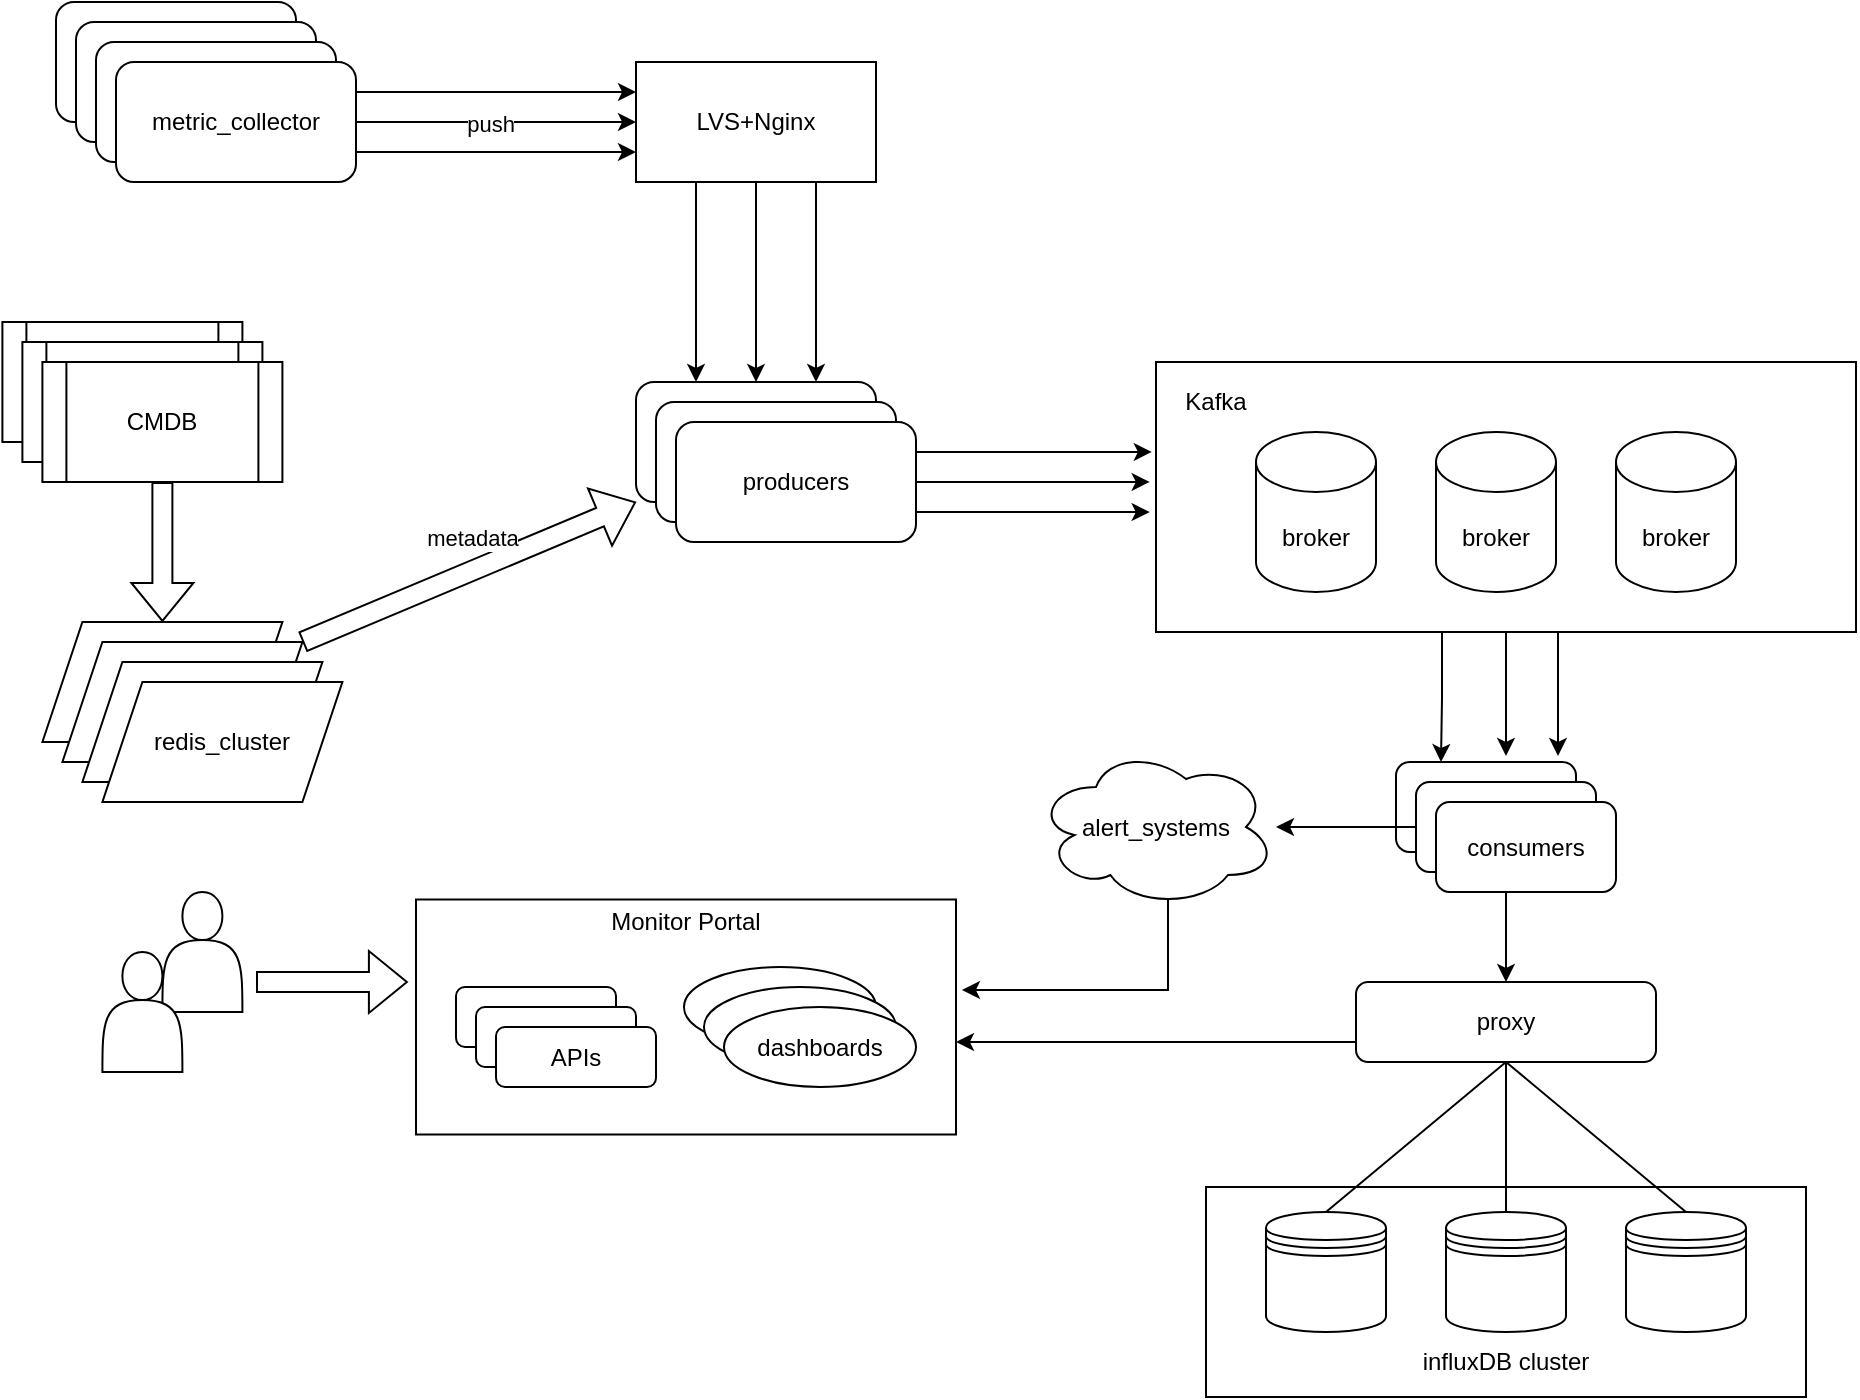 <mxfile version="18.1.3" type="github">
  <diagram id="axUKhrK0p_ziW7-8h0Oz" name="第 1 页">
    <mxGraphModel dx="1018" dy="689" grid="1" gridSize="10" guides="1" tooltips="1" connect="1" arrows="1" fold="1" page="1" pageScale="1" pageWidth="827" pageHeight="1169" math="0" shadow="0">
      <root>
        <mxCell id="0" />
        <mxCell id="1" parent="0" />
        <mxCell id="WhgtrhslCeg2YoSa1LSP-82" value="" style="rounded=0;whiteSpace=wrap;html=1;" vertex="1" parent="1">
          <mxGeometry x="665" y="622.5" width="300" height="105" as="geometry" />
        </mxCell>
        <mxCell id="WhgtrhslCeg2YoSa1LSP-78" style="edgeStyle=orthogonalEdgeStyle;rounded=0;orthogonalLoop=1;jettySize=auto;html=1;exitX=0.5;exitY=1;exitDx=0;exitDy=0;entryX=0.611;entryY=-0.067;entryDx=0;entryDy=0;entryPerimeter=0;" edge="1" parent="1" source="WhgtrhslCeg2YoSa1LSP-41" target="WhgtrhslCeg2YoSa1LSP-68">
          <mxGeometry relative="1" as="geometry" />
        </mxCell>
        <mxCell id="WhgtrhslCeg2YoSa1LSP-79" style="edgeStyle=orthogonalEdgeStyle;rounded=0;orthogonalLoop=1;jettySize=auto;html=1;exitX=0.25;exitY=1;exitDx=0;exitDy=0;entryX=0.25;entryY=0;entryDx=0;entryDy=0;" edge="1" parent="1" source="WhgtrhslCeg2YoSa1LSP-41" target="WhgtrhslCeg2YoSa1LSP-68">
          <mxGeometry relative="1" as="geometry">
            <Array as="points">
              <mxPoint x="783" y="345" />
              <mxPoint x="783" y="378" />
            </Array>
          </mxGeometry>
        </mxCell>
        <mxCell id="WhgtrhslCeg2YoSa1LSP-80" style="edgeStyle=orthogonalEdgeStyle;rounded=0;orthogonalLoop=1;jettySize=auto;html=1;exitX=0.75;exitY=1;exitDx=0;exitDy=0;entryX=0.9;entryY=-0.067;entryDx=0;entryDy=0;entryPerimeter=0;" edge="1" parent="1" source="WhgtrhslCeg2YoSa1LSP-41" target="WhgtrhslCeg2YoSa1LSP-68">
          <mxGeometry relative="1" as="geometry">
            <Array as="points">
              <mxPoint x="841" y="345" />
            </Array>
          </mxGeometry>
        </mxCell>
        <mxCell id="WhgtrhslCeg2YoSa1LSP-41" value="" style="rounded=0;whiteSpace=wrap;html=1;" vertex="1" parent="1">
          <mxGeometry x="640" y="210" width="350" height="135" as="geometry" />
        </mxCell>
        <mxCell id="WhgtrhslCeg2YoSa1LSP-20" value="" style="edgeStyle=orthogonalEdgeStyle;rounded=0;orthogonalLoop=1;jettySize=auto;html=1;" edge="1" parent="1" source="WhgtrhslCeg2YoSa1LSP-1" target="WhgtrhslCeg2YoSa1LSP-8">
          <mxGeometry relative="1" as="geometry" />
        </mxCell>
        <mxCell id="WhgtrhslCeg2YoSa1LSP-21" style="edgeStyle=orthogonalEdgeStyle;rounded=0;orthogonalLoop=1;jettySize=auto;html=1;exitX=0.25;exitY=1;exitDx=0;exitDy=0;entryX=0.25;entryY=0;entryDx=0;entryDy=0;" edge="1" parent="1" source="WhgtrhslCeg2YoSa1LSP-1" target="WhgtrhslCeg2YoSa1LSP-8">
          <mxGeometry relative="1" as="geometry" />
        </mxCell>
        <mxCell id="WhgtrhslCeg2YoSa1LSP-22" style="edgeStyle=orthogonalEdgeStyle;rounded=0;orthogonalLoop=1;jettySize=auto;html=1;exitX=0.75;exitY=1;exitDx=0;exitDy=0;entryX=0.75;entryY=0;entryDx=0;entryDy=0;" edge="1" parent="1" source="WhgtrhslCeg2YoSa1LSP-1" target="WhgtrhslCeg2YoSa1LSP-8">
          <mxGeometry relative="1" as="geometry" />
        </mxCell>
        <mxCell id="WhgtrhslCeg2YoSa1LSP-1" value="LVS+Nginx" style="rounded=0;whiteSpace=wrap;html=1;" vertex="1" parent="1">
          <mxGeometry x="380" y="60" width="120" height="60" as="geometry" />
        </mxCell>
        <mxCell id="WhgtrhslCeg2YoSa1LSP-2" value="" style="rounded=1;whiteSpace=wrap;html=1;" vertex="1" parent="1">
          <mxGeometry x="90" y="30" width="120" height="60" as="geometry" />
        </mxCell>
        <mxCell id="WhgtrhslCeg2YoSa1LSP-3" value="" style="rounded=1;whiteSpace=wrap;html=1;" vertex="1" parent="1">
          <mxGeometry x="100" y="40" width="120" height="60" as="geometry" />
        </mxCell>
        <mxCell id="WhgtrhslCeg2YoSa1LSP-4" value="" style="rounded=1;whiteSpace=wrap;html=1;" vertex="1" parent="1">
          <mxGeometry x="110" y="50" width="120" height="60" as="geometry" />
        </mxCell>
        <mxCell id="WhgtrhslCeg2YoSa1LSP-6" value="" style="edgeStyle=orthogonalEdgeStyle;rounded=0;orthogonalLoop=1;jettySize=auto;html=1;" edge="1" parent="1" source="WhgtrhslCeg2YoSa1LSP-5" target="WhgtrhslCeg2YoSa1LSP-1">
          <mxGeometry relative="1" as="geometry" />
        </mxCell>
        <mxCell id="WhgtrhslCeg2YoSa1LSP-33" value="push" style="edgeLabel;html=1;align=center;verticalAlign=middle;resizable=0;points=[];" vertex="1" connectable="0" parent="WhgtrhslCeg2YoSa1LSP-6">
          <mxGeometry x="-0.05" y="-1" relative="1" as="geometry">
            <mxPoint as="offset" />
          </mxGeometry>
        </mxCell>
        <mxCell id="WhgtrhslCeg2YoSa1LSP-61" style="edgeStyle=orthogonalEdgeStyle;rounded=0;orthogonalLoop=1;jettySize=auto;html=1;exitX=1;exitY=0.25;exitDx=0;exitDy=0;entryX=0;entryY=0.25;entryDx=0;entryDy=0;" edge="1" parent="1" source="WhgtrhslCeg2YoSa1LSP-5" target="WhgtrhslCeg2YoSa1LSP-1">
          <mxGeometry relative="1" as="geometry" />
        </mxCell>
        <mxCell id="WhgtrhslCeg2YoSa1LSP-62" style="edgeStyle=orthogonalEdgeStyle;rounded=0;orthogonalLoop=1;jettySize=auto;html=1;exitX=1;exitY=0.75;exitDx=0;exitDy=0;entryX=0;entryY=0.75;entryDx=0;entryDy=0;" edge="1" parent="1" source="WhgtrhslCeg2YoSa1LSP-5" target="WhgtrhslCeg2YoSa1LSP-1">
          <mxGeometry relative="1" as="geometry" />
        </mxCell>
        <mxCell id="WhgtrhslCeg2YoSa1LSP-5" value="metric_collector" style="rounded=1;whiteSpace=wrap;html=1;" vertex="1" parent="1">
          <mxGeometry x="120" y="60" width="120" height="60" as="geometry" />
        </mxCell>
        <mxCell id="WhgtrhslCeg2YoSa1LSP-8" value="producer" style="rounded=1;whiteSpace=wrap;html=1;" vertex="1" parent="1">
          <mxGeometry x="380" y="220" width="120" height="60" as="geometry" />
        </mxCell>
        <mxCell id="WhgtrhslCeg2YoSa1LSP-15" value="" style="shape=parallelogram;perimeter=parallelogramPerimeter;whiteSpace=wrap;html=1;fixedSize=1;" vertex="1" parent="1">
          <mxGeometry x="83.2" y="340" width="120" height="60" as="geometry" />
        </mxCell>
        <mxCell id="WhgtrhslCeg2YoSa1LSP-16" value="" style="shape=parallelogram;perimeter=parallelogramPerimeter;whiteSpace=wrap;html=1;fixedSize=1;" vertex="1" parent="1">
          <mxGeometry x="93.2" y="350" width="120" height="60" as="geometry" />
        </mxCell>
        <mxCell id="WhgtrhslCeg2YoSa1LSP-17" value="" style="shape=parallelogram;perimeter=parallelogramPerimeter;whiteSpace=wrap;html=1;fixedSize=1;" vertex="1" parent="1">
          <mxGeometry x="103.2" y="360" width="120" height="60" as="geometry" />
        </mxCell>
        <mxCell id="WhgtrhslCeg2YoSa1LSP-18" value="redis_cluster" style="shape=parallelogram;perimeter=parallelogramPerimeter;whiteSpace=wrap;html=1;fixedSize=1;" vertex="1" parent="1">
          <mxGeometry x="113.2" y="370" width="120" height="60" as="geometry" />
        </mxCell>
        <mxCell id="WhgtrhslCeg2YoSa1LSP-25" value="producer" style="rounded=1;whiteSpace=wrap;html=1;" vertex="1" parent="1">
          <mxGeometry x="390" y="230" width="120" height="60" as="geometry" />
        </mxCell>
        <mxCell id="WhgtrhslCeg2YoSa1LSP-63" style="edgeStyle=orthogonalEdgeStyle;rounded=0;orthogonalLoop=1;jettySize=auto;html=1;exitX=1;exitY=0.25;exitDx=0;exitDy=0;entryX=-0.006;entryY=0.333;entryDx=0;entryDy=0;entryPerimeter=0;" edge="1" parent="1" source="WhgtrhslCeg2YoSa1LSP-26" target="WhgtrhslCeg2YoSa1LSP-41">
          <mxGeometry relative="1" as="geometry" />
        </mxCell>
        <mxCell id="WhgtrhslCeg2YoSa1LSP-64" style="edgeStyle=orthogonalEdgeStyle;rounded=0;orthogonalLoop=1;jettySize=auto;html=1;exitX=1;exitY=0.75;exitDx=0;exitDy=0;entryX=-0.009;entryY=0.556;entryDx=0;entryDy=0;entryPerimeter=0;" edge="1" parent="1" source="WhgtrhslCeg2YoSa1LSP-26" target="WhgtrhslCeg2YoSa1LSP-41">
          <mxGeometry relative="1" as="geometry" />
        </mxCell>
        <mxCell id="WhgtrhslCeg2YoSa1LSP-65" style="edgeStyle=orthogonalEdgeStyle;rounded=0;orthogonalLoop=1;jettySize=auto;html=1;exitX=1;exitY=0.5;exitDx=0;exitDy=0;entryX=-0.009;entryY=0.444;entryDx=0;entryDy=0;entryPerimeter=0;" edge="1" parent="1" source="WhgtrhslCeg2YoSa1LSP-26" target="WhgtrhslCeg2YoSa1LSP-41">
          <mxGeometry relative="1" as="geometry" />
        </mxCell>
        <mxCell id="WhgtrhslCeg2YoSa1LSP-26" value="producers" style="rounded=1;whiteSpace=wrap;html=1;" vertex="1" parent="1">
          <mxGeometry x="400" y="240" width="120" height="60" as="geometry" />
        </mxCell>
        <mxCell id="WhgtrhslCeg2YoSa1LSP-32" value="" style="shape=flexArrow;endArrow=classic;html=1;rounded=0;entryX=0;entryY=1;entryDx=0;entryDy=0;exitX=1;exitY=0;exitDx=0;exitDy=0;" edge="1" parent="1" source="WhgtrhslCeg2YoSa1LSP-16" target="WhgtrhslCeg2YoSa1LSP-8">
          <mxGeometry width="50" height="50" relative="1" as="geometry">
            <mxPoint x="240" y="500" as="sourcePoint" />
            <mxPoint x="290" y="450" as="targetPoint" />
          </mxGeometry>
        </mxCell>
        <mxCell id="WhgtrhslCeg2YoSa1LSP-34" value="metadata" style="edgeLabel;html=1;align=center;verticalAlign=middle;resizable=0;points=[];" vertex="1" connectable="0" parent="WhgtrhslCeg2YoSa1LSP-32">
          <mxGeometry x="0.015" y="1" relative="1" as="geometry">
            <mxPoint y="-16" as="offset" />
          </mxGeometry>
        </mxCell>
        <mxCell id="WhgtrhslCeg2YoSa1LSP-36" value="broker" style="shape=cylinder3;whiteSpace=wrap;html=1;boundedLbl=1;backgroundOutline=1;size=15;" vertex="1" parent="1">
          <mxGeometry x="690" y="245" width="60" height="80" as="geometry" />
        </mxCell>
        <mxCell id="WhgtrhslCeg2YoSa1LSP-37" value="broker" style="shape=cylinder3;whiteSpace=wrap;html=1;boundedLbl=1;backgroundOutline=1;size=15;" vertex="1" parent="1">
          <mxGeometry x="780" y="245" width="60" height="80" as="geometry" />
        </mxCell>
        <mxCell id="WhgtrhslCeg2YoSa1LSP-40" value="broker" style="shape=cylinder3;whiteSpace=wrap;html=1;boundedLbl=1;backgroundOutline=1;size=15;" vertex="1" parent="1">
          <mxGeometry x="870" y="245" width="60" height="80" as="geometry" />
        </mxCell>
        <mxCell id="WhgtrhslCeg2YoSa1LSP-42" value="Kafka" style="text;html=1;strokeColor=none;fillColor=none;align=center;verticalAlign=middle;whiteSpace=wrap;rounded=0;" vertex="1" parent="1">
          <mxGeometry x="640" y="215" width="60" height="30" as="geometry" />
        </mxCell>
        <mxCell id="WhgtrhslCeg2YoSa1LSP-50" value="CMDB" style="shape=process;whiteSpace=wrap;html=1;backgroundOutline=1;" vertex="1" parent="1">
          <mxGeometry x="63.2" y="190" width="120" height="60" as="geometry" />
        </mxCell>
        <mxCell id="WhgtrhslCeg2YoSa1LSP-51" value="CMDB" style="shape=process;whiteSpace=wrap;html=1;backgroundOutline=1;" vertex="1" parent="1">
          <mxGeometry x="73.2" y="200" width="120" height="60" as="geometry" />
        </mxCell>
        <mxCell id="WhgtrhslCeg2YoSa1LSP-52" value="CMDB" style="shape=process;whiteSpace=wrap;html=1;backgroundOutline=1;" vertex="1" parent="1">
          <mxGeometry x="83.2" y="210" width="120" height="60" as="geometry" />
        </mxCell>
        <mxCell id="WhgtrhslCeg2YoSa1LSP-53" value="" style="shape=flexArrow;endArrow=classic;html=1;rounded=0;entryX=0.5;entryY=0;entryDx=0;entryDy=0;" edge="1" parent="1" source="WhgtrhslCeg2YoSa1LSP-52" target="WhgtrhslCeg2YoSa1LSP-15">
          <mxGeometry width="50" height="50" relative="1" as="geometry">
            <mxPoint x="-26.8" y="290" as="sourcePoint" />
            <mxPoint x="23.2" y="240" as="targetPoint" />
          </mxGeometry>
        </mxCell>
        <mxCell id="WhgtrhslCeg2YoSa1LSP-68" value="API" style="rounded=1;whiteSpace=wrap;html=1;" vertex="1" parent="1">
          <mxGeometry x="760" y="410" width="90" height="45" as="geometry" />
        </mxCell>
        <mxCell id="WhgtrhslCeg2YoSa1LSP-95" value="" style="edgeStyle=orthogonalEdgeStyle;rounded=0;orthogonalLoop=1;jettySize=auto;html=1;" edge="1" parent="1" source="WhgtrhslCeg2YoSa1LSP-69" target="WhgtrhslCeg2YoSa1LSP-94">
          <mxGeometry relative="1" as="geometry" />
        </mxCell>
        <mxCell id="WhgtrhslCeg2YoSa1LSP-69" value="API" style="rounded=1;whiteSpace=wrap;html=1;" vertex="1" parent="1">
          <mxGeometry x="770" y="420" width="90" height="45" as="geometry" />
        </mxCell>
        <mxCell id="WhgtrhslCeg2YoSa1LSP-96" value="" style="edgeStyle=orthogonalEdgeStyle;rounded=0;orthogonalLoop=1;jettySize=auto;html=1;" edge="1" parent="1" source="WhgtrhslCeg2YoSa1LSP-71" target="WhgtrhslCeg2YoSa1LSP-87">
          <mxGeometry relative="1" as="geometry">
            <Array as="points">
              <mxPoint x="815" y="490" />
              <mxPoint x="815" y="490" />
            </Array>
          </mxGeometry>
        </mxCell>
        <mxCell id="WhgtrhslCeg2YoSa1LSP-71" value="consumers" style="rounded=1;whiteSpace=wrap;html=1;" vertex="1" parent="1">
          <mxGeometry x="780" y="430" width="90" height="45" as="geometry" />
        </mxCell>
        <mxCell id="WhgtrhslCeg2YoSa1LSP-72" value="" style="shape=datastore;whiteSpace=wrap;html=1;" vertex="1" parent="1">
          <mxGeometry x="695" y="635" width="60" height="60" as="geometry" />
        </mxCell>
        <mxCell id="WhgtrhslCeg2YoSa1LSP-73" value="" style="shape=datastore;whiteSpace=wrap;html=1;" vertex="1" parent="1">
          <mxGeometry x="785" y="635" width="60" height="60" as="geometry" />
        </mxCell>
        <mxCell id="WhgtrhslCeg2YoSa1LSP-74" value="" style="shape=datastore;whiteSpace=wrap;html=1;" vertex="1" parent="1">
          <mxGeometry x="875" y="635" width="60" height="60" as="geometry" />
        </mxCell>
        <mxCell id="WhgtrhslCeg2YoSa1LSP-87" value="proxy" style="rounded=1;whiteSpace=wrap;html=1;" vertex="1" parent="1">
          <mxGeometry x="740" y="520" width="150" height="40" as="geometry" />
        </mxCell>
        <mxCell id="WhgtrhslCeg2YoSa1LSP-90" value="" style="endArrow=none;html=1;rounded=0;entryX=0.5;entryY=1;entryDx=0;entryDy=0;exitX=0.5;exitY=0;exitDx=0;exitDy=0;" edge="1" parent="1" source="WhgtrhslCeg2YoSa1LSP-72" target="WhgtrhslCeg2YoSa1LSP-87">
          <mxGeometry width="50" height="50" relative="1" as="geometry">
            <mxPoint x="755" y="617.5" as="sourcePoint" />
            <mxPoint x="805" y="567.5" as="targetPoint" />
          </mxGeometry>
        </mxCell>
        <mxCell id="WhgtrhslCeg2YoSa1LSP-91" value="" style="endArrow=none;html=1;rounded=0;exitX=0.5;exitY=0;exitDx=0;exitDy=0;entryX=0.5;entryY=1;entryDx=0;entryDy=0;" edge="1" parent="1" source="WhgtrhslCeg2YoSa1LSP-73" target="WhgtrhslCeg2YoSa1LSP-87">
          <mxGeometry width="50" height="50" relative="1" as="geometry">
            <mxPoint x="735" y="645" as="sourcePoint" />
            <mxPoint x="815" y="567.5" as="targetPoint" />
          </mxGeometry>
        </mxCell>
        <mxCell id="WhgtrhslCeg2YoSa1LSP-92" value="" style="endArrow=none;html=1;rounded=0;exitX=0.5;exitY=0;exitDx=0;exitDy=0;entryX=0.5;entryY=1;entryDx=0;entryDy=0;" edge="1" parent="1" source="WhgtrhslCeg2YoSa1LSP-74" target="WhgtrhslCeg2YoSa1LSP-87">
          <mxGeometry width="50" height="50" relative="1" as="geometry">
            <mxPoint x="825" y="645" as="sourcePoint" />
            <mxPoint x="825" y="570" as="targetPoint" />
          </mxGeometry>
        </mxCell>
        <mxCell id="WhgtrhslCeg2YoSa1LSP-93" value="influxDB cluster" style="text;html=1;strokeColor=none;fillColor=none;align=center;verticalAlign=middle;whiteSpace=wrap;rounded=0;" vertex="1" parent="1">
          <mxGeometry x="755" y="695" width="120" height="30" as="geometry" />
        </mxCell>
        <mxCell id="WhgtrhslCeg2YoSa1LSP-109" style="edgeStyle=orthogonalEdgeStyle;rounded=0;orthogonalLoop=1;jettySize=auto;html=1;exitX=0.55;exitY=0.95;exitDx=0;exitDy=0;exitPerimeter=0;entryX=1.011;entryY=0.385;entryDx=0;entryDy=0;entryPerimeter=0;" edge="1" parent="1" source="WhgtrhslCeg2YoSa1LSP-94" target="WhgtrhslCeg2YoSa1LSP-98">
          <mxGeometry relative="1" as="geometry">
            <Array as="points">
              <mxPoint x="646" y="524" />
            </Array>
          </mxGeometry>
        </mxCell>
        <mxCell id="WhgtrhslCeg2YoSa1LSP-94" value="alert_systems" style="ellipse;shape=cloud;whiteSpace=wrap;html=1;rounded=1;" vertex="1" parent="1">
          <mxGeometry x="580" y="402.5" width="120" height="80" as="geometry" />
        </mxCell>
        <mxCell id="WhgtrhslCeg2YoSa1LSP-98" value="" style="rounded=0;whiteSpace=wrap;html=1;" vertex="1" parent="1">
          <mxGeometry x="270" y="478.75" width="270" height="117.5" as="geometry" />
        </mxCell>
        <mxCell id="WhgtrhslCeg2YoSa1LSP-100" value="" style="shape=actor;whiteSpace=wrap;html=1;" vertex="1" parent="1">
          <mxGeometry x="143.2" y="475" width="40" height="60" as="geometry" />
        </mxCell>
        <mxCell id="WhgtrhslCeg2YoSa1LSP-101" value="" style="shape=actor;whiteSpace=wrap;html=1;" vertex="1" parent="1">
          <mxGeometry x="113.2" y="505" width="40" height="60" as="geometry" />
        </mxCell>
        <mxCell id="WhgtrhslCeg2YoSa1LSP-102" value="Monitor Portal" style="text;html=1;strokeColor=none;fillColor=none;align=center;verticalAlign=middle;whiteSpace=wrap;rounded=0;" vertex="1" parent="1">
          <mxGeometry x="352" y="475" width="106" height="30" as="geometry" />
        </mxCell>
        <mxCell id="WhgtrhslCeg2YoSa1LSP-103" value="" style="rounded=1;whiteSpace=wrap;html=1;" vertex="1" parent="1">
          <mxGeometry x="290" y="522.5" width="80" height="30" as="geometry" />
        </mxCell>
        <mxCell id="WhgtrhslCeg2YoSa1LSP-104" value="" style="rounded=1;whiteSpace=wrap;html=1;" vertex="1" parent="1">
          <mxGeometry x="300" y="532.5" width="80" height="30" as="geometry" />
        </mxCell>
        <mxCell id="WhgtrhslCeg2YoSa1LSP-105" value="APIs" style="rounded=1;whiteSpace=wrap;html=1;" vertex="1" parent="1">
          <mxGeometry x="310" y="542.5" width="80" height="30" as="geometry" />
        </mxCell>
        <mxCell id="WhgtrhslCeg2YoSa1LSP-106" value="" style="ellipse;whiteSpace=wrap;html=1;" vertex="1" parent="1">
          <mxGeometry x="404" y="512.5" width="96" height="40" as="geometry" />
        </mxCell>
        <mxCell id="WhgtrhslCeg2YoSa1LSP-107" value="" style="ellipse;whiteSpace=wrap;html=1;" vertex="1" parent="1">
          <mxGeometry x="414" y="522.5" width="96" height="40" as="geometry" />
        </mxCell>
        <mxCell id="WhgtrhslCeg2YoSa1LSP-108" value="dashboards" style="ellipse;whiteSpace=wrap;html=1;" vertex="1" parent="1">
          <mxGeometry x="424" y="532.5" width="96" height="40" as="geometry" />
        </mxCell>
        <mxCell id="WhgtrhslCeg2YoSa1LSP-111" value="" style="endArrow=classic;html=1;rounded=0;entryX=1;entryY=0.606;entryDx=0;entryDy=0;entryPerimeter=0;exitX=0;exitY=0.75;exitDx=0;exitDy=0;" edge="1" parent="1" source="WhgtrhslCeg2YoSa1LSP-87" target="WhgtrhslCeg2YoSa1LSP-98">
          <mxGeometry width="50" height="50" relative="1" as="geometry">
            <mxPoint x="640" y="590" as="sourcePoint" />
            <mxPoint x="690" y="540" as="targetPoint" />
          </mxGeometry>
        </mxCell>
        <mxCell id="WhgtrhslCeg2YoSa1LSP-113" value="" style="shape=flexArrow;endArrow=classic;html=1;rounded=0;entryX=-0.015;entryY=0.351;entryDx=0;entryDy=0;entryPerimeter=0;" edge="1" parent="1" target="WhgtrhslCeg2YoSa1LSP-98">
          <mxGeometry width="50" height="50" relative="1" as="geometry">
            <mxPoint x="190" y="520" as="sourcePoint" />
            <mxPoint x="240" y="490" as="targetPoint" />
          </mxGeometry>
        </mxCell>
      </root>
    </mxGraphModel>
  </diagram>
</mxfile>
